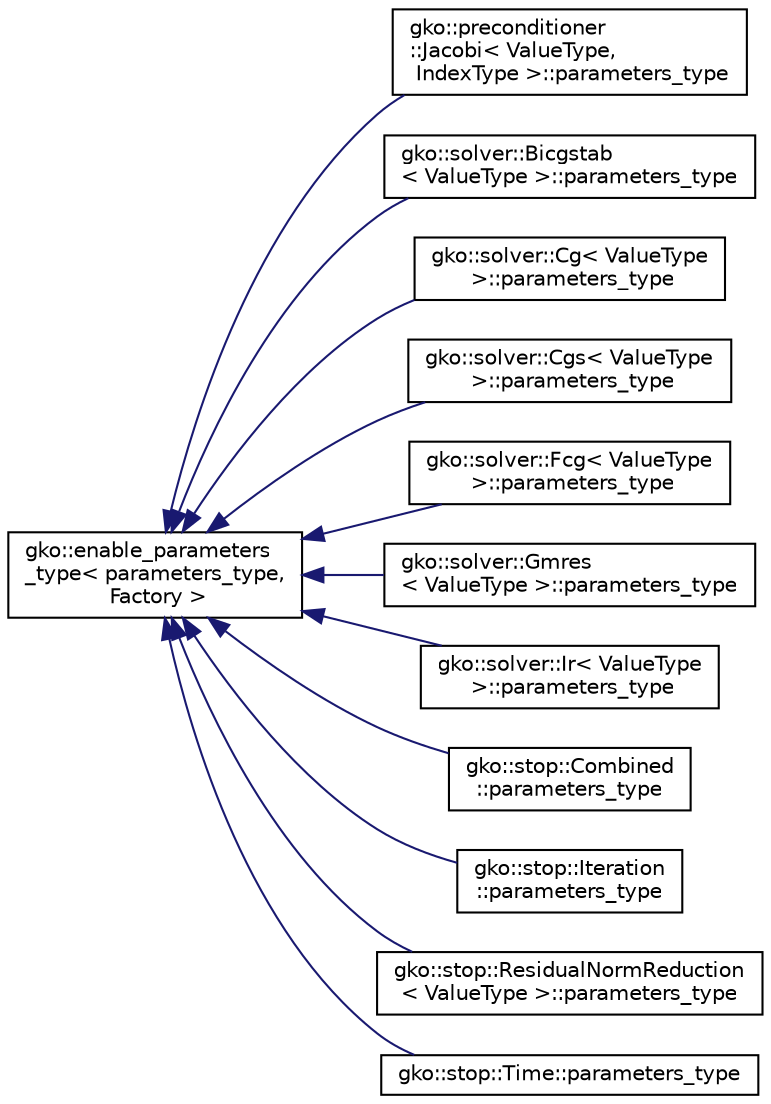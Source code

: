 digraph "Graphical Class Hierarchy"
{
 // INTERACTIVE_SVG=YES
  edge [fontname="Helvetica",fontsize="10",labelfontname="Helvetica",labelfontsize="10"];
  node [fontname="Helvetica",fontsize="10",shape=record];
  rankdir="LR";
  Node1 [label="gko::enable_parameters\l_type\< parameters_type,\l Factory \>",height=0.2,width=0.4,color="black", fillcolor="white", style="filled",URL="$structgko_1_1enable__parameters__type.html"];
  Node1 -> Node2 [dir="back",color="midnightblue",fontsize="10",style="solid",fontname="Helvetica"];
  Node2 [label="gko::preconditioner\l::Jacobi\< ValueType,\l IndexType \>::parameters_type",height=0.2,width=0.4,color="black", fillcolor="white", style="filled",URL="$structgko_1_1preconditioner_1_1Jacobi_1_1parameters__type.html"];
  Node1 -> Node3 [dir="back",color="midnightblue",fontsize="10",style="solid",fontname="Helvetica"];
  Node3 [label="gko::solver::Bicgstab\l\< ValueType \>::parameters_type",height=0.2,width=0.4,color="black", fillcolor="white", style="filled",URL="$structgko_1_1solver_1_1Bicgstab_1_1parameters__type.html"];
  Node1 -> Node4 [dir="back",color="midnightblue",fontsize="10",style="solid",fontname="Helvetica"];
  Node4 [label="gko::solver::Cg\< ValueType\l \>::parameters_type",height=0.2,width=0.4,color="black", fillcolor="white", style="filled",URL="$structgko_1_1solver_1_1Cg_1_1parameters__type.html"];
  Node1 -> Node5 [dir="back",color="midnightblue",fontsize="10",style="solid",fontname="Helvetica"];
  Node5 [label="gko::solver::Cgs\< ValueType\l \>::parameters_type",height=0.2,width=0.4,color="black", fillcolor="white", style="filled",URL="$structgko_1_1solver_1_1Cgs_1_1parameters__type.html"];
  Node1 -> Node6 [dir="back",color="midnightblue",fontsize="10",style="solid",fontname="Helvetica"];
  Node6 [label="gko::solver::Fcg\< ValueType\l \>::parameters_type",height=0.2,width=0.4,color="black", fillcolor="white", style="filled",URL="$structgko_1_1solver_1_1Fcg_1_1parameters__type.html"];
  Node1 -> Node7 [dir="back",color="midnightblue",fontsize="10",style="solid",fontname="Helvetica"];
  Node7 [label="gko::solver::Gmres\l\< ValueType \>::parameters_type",height=0.2,width=0.4,color="black", fillcolor="white", style="filled",URL="$structgko_1_1solver_1_1Gmres_1_1parameters__type.html"];
  Node1 -> Node8 [dir="back",color="midnightblue",fontsize="10",style="solid",fontname="Helvetica"];
  Node8 [label="gko::solver::Ir\< ValueType\l \>::parameters_type",height=0.2,width=0.4,color="black", fillcolor="white", style="filled",URL="$structgko_1_1solver_1_1Ir_1_1parameters__type.html"];
  Node1 -> Node9 [dir="back",color="midnightblue",fontsize="10",style="solid",fontname="Helvetica"];
  Node9 [label="gko::stop::Combined\l::parameters_type",height=0.2,width=0.4,color="black", fillcolor="white", style="filled",URL="$structgko_1_1stop_1_1Combined_1_1parameters__type.html"];
  Node1 -> Node10 [dir="back",color="midnightblue",fontsize="10",style="solid",fontname="Helvetica"];
  Node10 [label="gko::stop::Iteration\l::parameters_type",height=0.2,width=0.4,color="black", fillcolor="white", style="filled",URL="$structgko_1_1stop_1_1Iteration_1_1parameters__type.html"];
  Node1 -> Node11 [dir="back",color="midnightblue",fontsize="10",style="solid",fontname="Helvetica"];
  Node11 [label="gko::stop::ResidualNormReduction\l\< ValueType \>::parameters_type",height=0.2,width=0.4,color="black", fillcolor="white", style="filled",URL="$structgko_1_1stop_1_1ResidualNormReduction_1_1parameters__type.html"];
  Node1 -> Node12 [dir="back",color="midnightblue",fontsize="10",style="solid",fontname="Helvetica"];
  Node12 [label="gko::stop::Time::parameters_type",height=0.2,width=0.4,color="black", fillcolor="white", style="filled",URL="$structgko_1_1stop_1_1Time_1_1parameters__type.html"];
}
